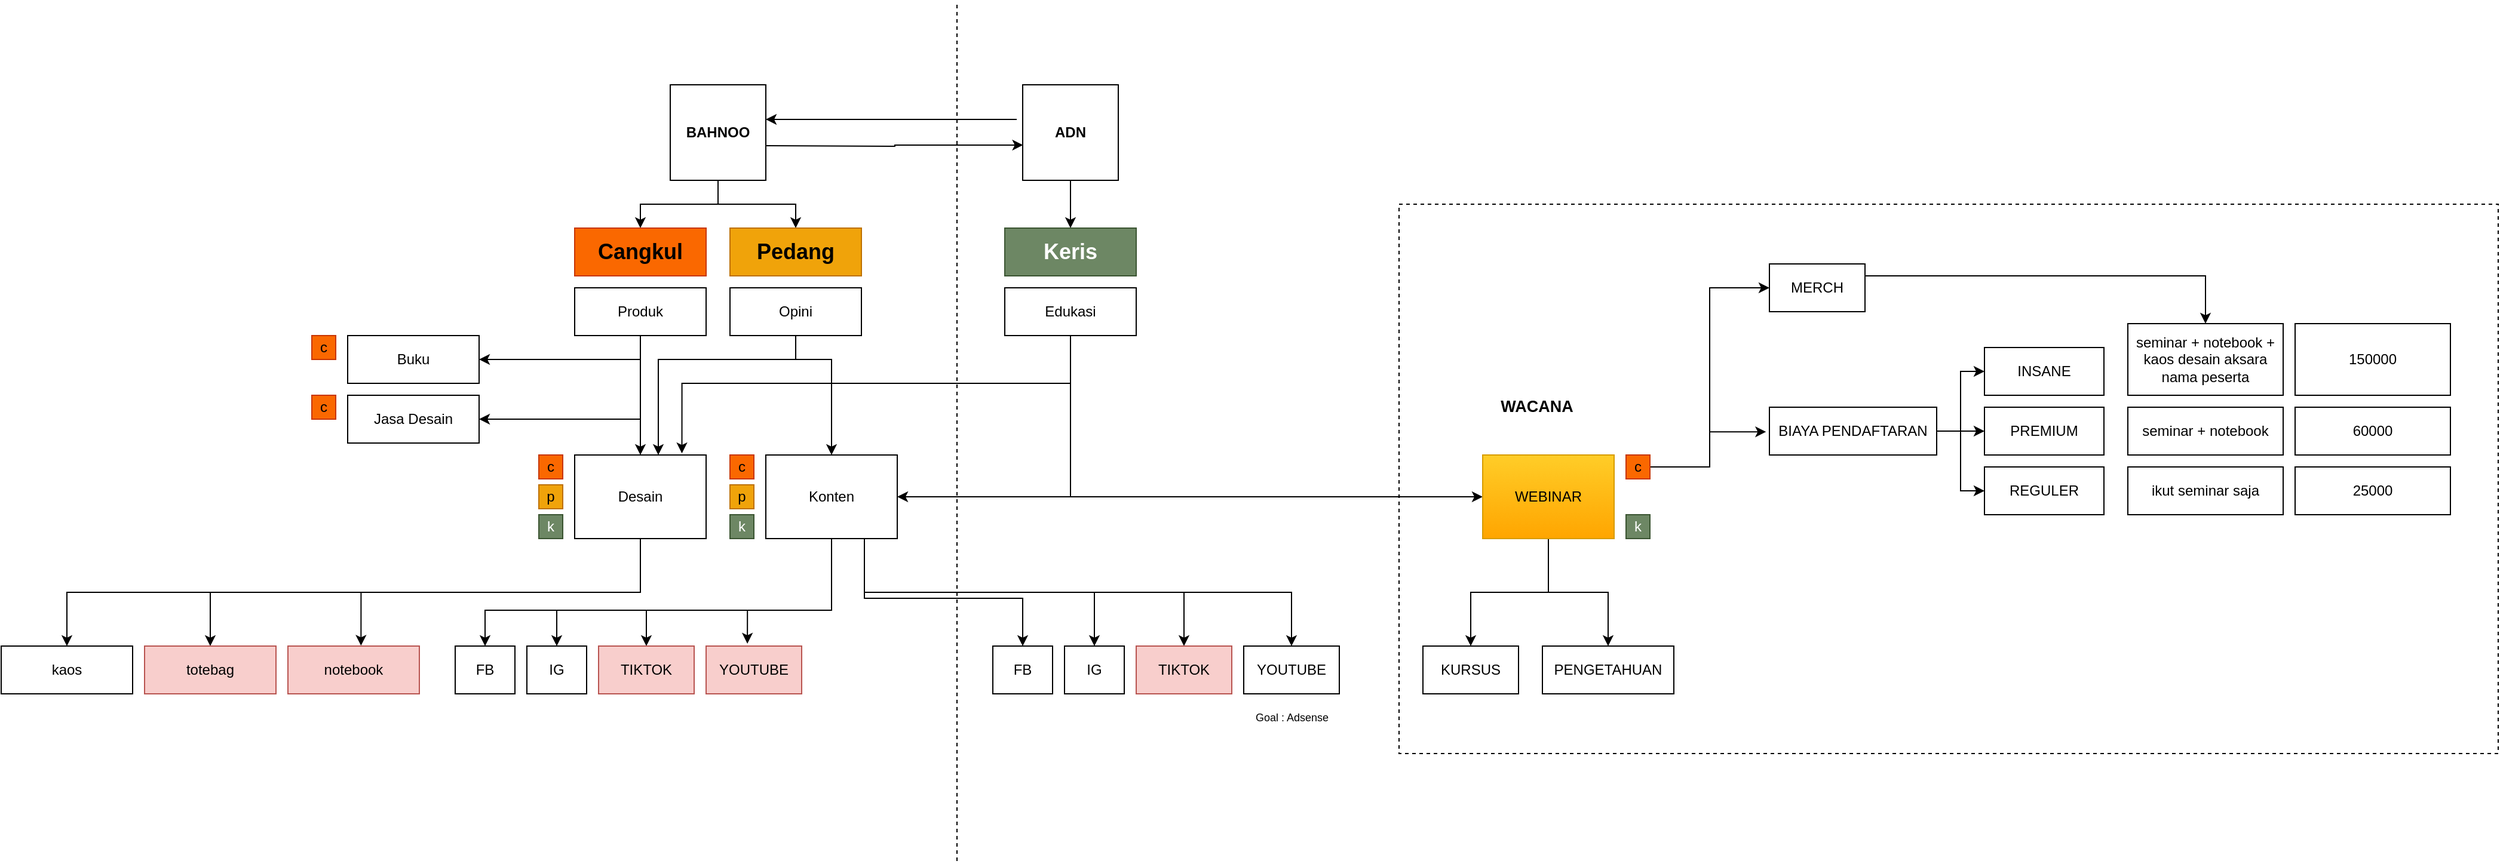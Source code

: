 <mxfile version="20.7.4" type="github">
  <diagram id="3FAYzUAJw1p4qOGToEqN" name="Page-1">
    <mxGraphModel dx="2200" dy="1105" grid="1" gridSize="10" guides="1" tooltips="1" connect="1" arrows="1" fold="1" page="1" pageScale="1" pageWidth="2336" pageHeight="1654" math="0" shadow="0">
      <root>
        <mxCell id="0" />
        <mxCell id="1" parent="0" />
        <mxCell id="JSvmi1KyG3PtcBwtpsvf-38" value="" style="rounded=0;whiteSpace=wrap;html=1;strokeWidth=1;fontSize=9;fillColor=none;dashed=1;" vertex="1" parent="1">
          <mxGeometry x="1270" y="510" width="920" height="460" as="geometry" />
        </mxCell>
        <mxCell id="1m_I83HTcoRCwd1rOjIo-9" style="edgeStyle=orthogonalEdgeStyle;rounded=0;orthogonalLoop=1;jettySize=auto;html=1;exitX=0.5;exitY=1;exitDx=0;exitDy=0;entryX=0.5;entryY=0;entryDx=0;entryDy=0;" parent="1" source="1m_I83HTcoRCwd1rOjIo-1" target="1m_I83HTcoRCwd1rOjIo-5" edge="1">
          <mxGeometry relative="1" as="geometry" />
        </mxCell>
        <mxCell id="1m_I83HTcoRCwd1rOjIo-10" style="edgeStyle=orthogonalEdgeStyle;rounded=0;orthogonalLoop=1;jettySize=auto;html=1;exitX=0.5;exitY=1;exitDx=0;exitDy=0;entryX=0.5;entryY=0;entryDx=0;entryDy=0;" parent="1" source="1m_I83HTcoRCwd1rOjIo-1" target="1m_I83HTcoRCwd1rOjIo-7" edge="1">
          <mxGeometry relative="1" as="geometry" />
        </mxCell>
        <mxCell id="1m_I83HTcoRCwd1rOjIo-14" style="edgeStyle=orthogonalEdgeStyle;rounded=0;orthogonalLoop=1;jettySize=auto;html=1;exitX=1;exitY=0.75;exitDx=0;exitDy=0;entryX=0.004;entryY=0.631;entryDx=0;entryDy=0;entryPerimeter=0;" parent="1" target="1m_I83HTcoRCwd1rOjIo-2" edge="1">
          <mxGeometry relative="1" as="geometry">
            <mxPoint x="740" y="461" as="sourcePoint" />
            <mxPoint x="900" y="461" as="targetPoint" />
          </mxGeometry>
        </mxCell>
        <mxCell id="1m_I83HTcoRCwd1rOjIo-1" value="&lt;b&gt;BAHNOO&lt;/b&gt;" style="whiteSpace=wrap;html=1;aspect=fixed;" parent="1" vertex="1">
          <mxGeometry x="660" y="410" width="80" height="80" as="geometry" />
        </mxCell>
        <mxCell id="1m_I83HTcoRCwd1rOjIo-13" style="edgeStyle=orthogonalEdgeStyle;rounded=0;orthogonalLoop=1;jettySize=auto;html=1;entryX=1;entryY=0.25;entryDx=0;entryDy=0;" parent="1" edge="1">
          <mxGeometry relative="1" as="geometry">
            <mxPoint x="950" y="439" as="sourcePoint" />
            <mxPoint x="740" y="439" as="targetPoint" />
          </mxGeometry>
        </mxCell>
        <mxCell id="1m_I83HTcoRCwd1rOjIo-15" style="edgeStyle=orthogonalEdgeStyle;rounded=0;orthogonalLoop=1;jettySize=auto;html=1;exitX=0.5;exitY=1;exitDx=0;exitDy=0;entryX=0.5;entryY=0;entryDx=0;entryDy=0;" parent="1" source="1m_I83HTcoRCwd1rOjIo-2" target="1m_I83HTcoRCwd1rOjIo-8" edge="1">
          <mxGeometry relative="1" as="geometry" />
        </mxCell>
        <mxCell id="1m_I83HTcoRCwd1rOjIo-2" value="&lt;div&gt;&lt;b&gt;ADN&lt;/b&gt;&lt;/div&gt;" style="whiteSpace=wrap;html=1;aspect=fixed;" parent="1" vertex="1">
          <mxGeometry x="955" y="410" width="80" height="80" as="geometry" />
        </mxCell>
        <mxCell id="1m_I83HTcoRCwd1rOjIo-5" value="&lt;h2&gt;Cangkul&lt;/h2&gt;" style="rounded=0;whiteSpace=wrap;html=1;fillColor=#fa6800;strokeColor=#C73500;fontColor=#000000;" parent="1" vertex="1">
          <mxGeometry x="580" y="530" width="110" height="40" as="geometry" />
        </mxCell>
        <mxCell id="1m_I83HTcoRCwd1rOjIo-7" value="&lt;h2&gt;Pedang&lt;/h2&gt;" style="rounded=0;whiteSpace=wrap;html=1;fillColor=#f0a30a;strokeColor=#BD7000;fontColor=#000000;" parent="1" vertex="1">
          <mxGeometry x="710" y="530" width="110" height="40" as="geometry" />
        </mxCell>
        <mxCell id="1m_I83HTcoRCwd1rOjIo-8" value="&lt;h2&gt;Keris&lt;/h2&gt;" style="rounded=0;whiteSpace=wrap;html=1;fillColor=#6d8764;strokeColor=#3A5431;fontColor=#ffffff;" parent="1" vertex="1">
          <mxGeometry x="940" y="530" width="110" height="40" as="geometry" />
        </mxCell>
        <mxCell id="1m_I83HTcoRCwd1rOjIo-30" style="edgeStyle=orthogonalEdgeStyle;rounded=0;orthogonalLoop=1;jettySize=auto;html=1;exitX=0.5;exitY=1;exitDx=0;exitDy=0;entryX=1;entryY=0.5;entryDx=0;entryDy=0;" parent="1" source="1m_I83HTcoRCwd1rOjIo-16" target="1m_I83HTcoRCwd1rOjIo-25" edge="1">
          <mxGeometry relative="1" as="geometry" />
        </mxCell>
        <mxCell id="1m_I83HTcoRCwd1rOjIo-31" style="edgeStyle=orthogonalEdgeStyle;rounded=0;orthogonalLoop=1;jettySize=auto;html=1;exitX=0.5;exitY=1;exitDx=0;exitDy=0;entryX=0.816;entryY=-0.02;entryDx=0;entryDy=0;entryPerimeter=0;" parent="1" source="1m_I83HTcoRCwd1rOjIo-16" target="1m_I83HTcoRCwd1rOjIo-19" edge="1">
          <mxGeometry relative="1" as="geometry">
            <Array as="points">
              <mxPoint x="995" y="660" />
              <mxPoint x="670" y="660" />
            </Array>
          </mxGeometry>
        </mxCell>
        <mxCell id="JSvmi1KyG3PtcBwtpsvf-40" style="edgeStyle=orthogonalEdgeStyle;rounded=0;orthogonalLoop=1;jettySize=auto;html=1;exitX=0.5;exitY=1;exitDx=0;exitDy=0;entryX=0;entryY=0.5;entryDx=0;entryDy=0;fontSize=9;" edge="1" parent="1" source="1m_I83HTcoRCwd1rOjIo-16" target="JSvmi1KyG3PtcBwtpsvf-34">
          <mxGeometry relative="1" as="geometry" />
        </mxCell>
        <mxCell id="1m_I83HTcoRCwd1rOjIo-16" value="Edukasi" style="rounded=0;whiteSpace=wrap;html=1;" parent="1" vertex="1">
          <mxGeometry x="940" y="580" width="110" height="40" as="geometry" />
        </mxCell>
        <mxCell id="1m_I83HTcoRCwd1rOjIo-26" style="edgeStyle=orthogonalEdgeStyle;rounded=0;orthogonalLoop=1;jettySize=auto;html=1;exitX=0.5;exitY=1;exitDx=0;exitDy=0;entryX=0.5;entryY=0;entryDx=0;entryDy=0;" parent="1" source="1m_I83HTcoRCwd1rOjIo-17" target="1m_I83HTcoRCwd1rOjIo-25" edge="1">
          <mxGeometry relative="1" as="geometry">
            <Array as="points">
              <mxPoint x="765" y="640" />
              <mxPoint x="795" y="640" />
            </Array>
          </mxGeometry>
        </mxCell>
        <mxCell id="1m_I83HTcoRCwd1rOjIo-29" style="edgeStyle=orthogonalEdgeStyle;rounded=0;orthogonalLoop=1;jettySize=auto;html=1;exitX=0.5;exitY=1;exitDx=0;exitDy=0;" parent="1" source="1m_I83HTcoRCwd1rOjIo-17" target="1m_I83HTcoRCwd1rOjIo-19" edge="1">
          <mxGeometry relative="1" as="geometry">
            <Array as="points">
              <mxPoint x="765" y="640" />
              <mxPoint x="650" y="640" />
            </Array>
          </mxGeometry>
        </mxCell>
        <mxCell id="1m_I83HTcoRCwd1rOjIo-17" value="Opini" style="rounded=0;whiteSpace=wrap;html=1;" parent="1" vertex="1">
          <mxGeometry x="710" y="580" width="110" height="40" as="geometry" />
        </mxCell>
        <mxCell id="1m_I83HTcoRCwd1rOjIo-23" style="edgeStyle=orthogonalEdgeStyle;rounded=0;orthogonalLoop=1;jettySize=auto;html=1;exitX=0.5;exitY=1;exitDx=0;exitDy=0;entryX=1;entryY=0.5;entryDx=0;entryDy=0;" parent="1" source="1m_I83HTcoRCwd1rOjIo-18" target="1m_I83HTcoRCwd1rOjIo-20" edge="1">
          <mxGeometry relative="1" as="geometry" />
        </mxCell>
        <mxCell id="1m_I83HTcoRCwd1rOjIo-24" style="edgeStyle=orthogonalEdgeStyle;rounded=0;orthogonalLoop=1;jettySize=auto;html=1;exitX=0.5;exitY=1;exitDx=0;exitDy=0;entryX=1;entryY=0.5;entryDx=0;entryDy=0;" parent="1" source="1m_I83HTcoRCwd1rOjIo-18" target="1m_I83HTcoRCwd1rOjIo-21" edge="1">
          <mxGeometry relative="1" as="geometry" />
        </mxCell>
        <mxCell id="1m_I83HTcoRCwd1rOjIo-28" style="edgeStyle=orthogonalEdgeStyle;rounded=0;orthogonalLoop=1;jettySize=auto;html=1;exitX=0.5;exitY=1;exitDx=0;exitDy=0;entryX=0.5;entryY=0;entryDx=0;entryDy=0;" parent="1" source="1m_I83HTcoRCwd1rOjIo-18" target="1m_I83HTcoRCwd1rOjIo-19" edge="1">
          <mxGeometry relative="1" as="geometry" />
        </mxCell>
        <mxCell id="1m_I83HTcoRCwd1rOjIo-18" value="Produk" style="rounded=0;whiteSpace=wrap;html=1;" parent="1" vertex="1">
          <mxGeometry x="580" y="580" width="110" height="40" as="geometry" />
        </mxCell>
        <mxCell id="1m_I83HTcoRCwd1rOjIo-33" style="edgeStyle=orthogonalEdgeStyle;rounded=0;orthogonalLoop=1;jettySize=auto;html=1;exitX=0.5;exitY=1;exitDx=0;exitDy=0;entryX=0.5;entryY=0;entryDx=0;entryDy=0;" parent="1" source="1m_I83HTcoRCwd1rOjIo-19" target="1m_I83HTcoRCwd1rOjIo-32" edge="1">
          <mxGeometry relative="1" as="geometry" />
        </mxCell>
        <mxCell id="1m_I83HTcoRCwd1rOjIo-36" style="edgeStyle=orthogonalEdgeStyle;rounded=0;orthogonalLoop=1;jettySize=auto;html=1;exitX=0.5;exitY=1;exitDx=0;exitDy=0;entryX=0.556;entryY=-0.008;entryDx=0;entryDy=0;entryPerimeter=0;" parent="1" source="1m_I83HTcoRCwd1rOjIo-19" target="1m_I83HTcoRCwd1rOjIo-35" edge="1">
          <mxGeometry relative="1" as="geometry" />
        </mxCell>
        <mxCell id="1m_I83HTcoRCwd1rOjIo-37" style="edgeStyle=orthogonalEdgeStyle;rounded=0;orthogonalLoop=1;jettySize=auto;html=1;exitX=0.5;exitY=1;exitDx=0;exitDy=0;entryX=0.5;entryY=0;entryDx=0;entryDy=0;" parent="1" source="1m_I83HTcoRCwd1rOjIo-19" target="1m_I83HTcoRCwd1rOjIo-34" edge="1">
          <mxGeometry relative="1" as="geometry" />
        </mxCell>
        <mxCell id="1m_I83HTcoRCwd1rOjIo-19" value="Desain" style="rounded=0;whiteSpace=wrap;html=1;" parent="1" vertex="1">
          <mxGeometry x="580" y="720" width="110" height="70" as="geometry" />
        </mxCell>
        <mxCell id="1m_I83HTcoRCwd1rOjIo-20" value="Buku" style="rounded=0;whiteSpace=wrap;html=1;" parent="1" vertex="1">
          <mxGeometry x="390" y="620" width="110" height="40" as="geometry" />
        </mxCell>
        <mxCell id="1m_I83HTcoRCwd1rOjIo-21" value="Jasa Desain" style="rounded=0;whiteSpace=wrap;html=1;" parent="1" vertex="1">
          <mxGeometry x="390" y="670" width="110" height="40" as="geometry" />
        </mxCell>
        <mxCell id="JSvmi1KyG3PtcBwtpsvf-20" style="edgeStyle=orthogonalEdgeStyle;rounded=0;orthogonalLoop=1;jettySize=auto;html=1;exitX=0.5;exitY=1;exitDx=0;exitDy=0;entryX=0.5;entryY=0;entryDx=0;entryDy=0;" edge="1" parent="1" source="1m_I83HTcoRCwd1rOjIo-25" target="JSvmi1KyG3PtcBwtpsvf-8">
          <mxGeometry relative="1" as="geometry">
            <Array as="points">
              <mxPoint x="795" y="850" />
              <mxPoint x="505" y="850" />
            </Array>
          </mxGeometry>
        </mxCell>
        <mxCell id="JSvmi1KyG3PtcBwtpsvf-21" style="edgeStyle=orthogonalEdgeStyle;rounded=0;orthogonalLoop=1;jettySize=auto;html=1;exitX=0.5;exitY=1;exitDx=0;exitDy=0;entryX=0.5;entryY=0;entryDx=0;entryDy=0;" edge="1" parent="1" source="1m_I83HTcoRCwd1rOjIo-25" target="JSvmi1KyG3PtcBwtpsvf-9">
          <mxGeometry relative="1" as="geometry">
            <Array as="points">
              <mxPoint x="795" y="850" />
              <mxPoint x="565" y="850" />
            </Array>
          </mxGeometry>
        </mxCell>
        <mxCell id="JSvmi1KyG3PtcBwtpsvf-22" style="edgeStyle=orthogonalEdgeStyle;rounded=0;orthogonalLoop=1;jettySize=auto;html=1;exitX=0.5;exitY=1;exitDx=0;exitDy=0;entryX=0.5;entryY=0;entryDx=0;entryDy=0;" edge="1" parent="1" source="1m_I83HTcoRCwd1rOjIo-25" target="JSvmi1KyG3PtcBwtpsvf-11">
          <mxGeometry relative="1" as="geometry">
            <Array as="points">
              <mxPoint x="795" y="850" />
              <mxPoint x="640" y="850" />
            </Array>
          </mxGeometry>
        </mxCell>
        <mxCell id="JSvmi1KyG3PtcBwtpsvf-23" style="edgeStyle=orthogonalEdgeStyle;rounded=0;orthogonalLoop=1;jettySize=auto;html=1;exitX=0.5;exitY=1;exitDx=0;exitDy=0;entryX=0.432;entryY=-0.05;entryDx=0;entryDy=0;entryPerimeter=0;" edge="1" parent="1" source="1m_I83HTcoRCwd1rOjIo-25" target="JSvmi1KyG3PtcBwtpsvf-10">
          <mxGeometry relative="1" as="geometry">
            <Array as="points">
              <mxPoint x="795" y="850" />
              <mxPoint x="725" y="850" />
            </Array>
          </mxGeometry>
        </mxCell>
        <mxCell id="JSvmi1KyG3PtcBwtpsvf-27" style="edgeStyle=orthogonalEdgeStyle;rounded=0;orthogonalLoop=1;jettySize=auto;html=1;exitX=0.75;exitY=1;exitDx=0;exitDy=0;entryX=0.5;entryY=0;entryDx=0;entryDy=0;fontSize=9;" edge="1" parent="1" source="1m_I83HTcoRCwd1rOjIo-25" target="JSvmi1KyG3PtcBwtpsvf-12">
          <mxGeometry relative="1" as="geometry">
            <Array as="points">
              <mxPoint x="823" y="840" />
              <mxPoint x="955" y="840" />
            </Array>
          </mxGeometry>
        </mxCell>
        <mxCell id="JSvmi1KyG3PtcBwtpsvf-28" style="edgeStyle=orthogonalEdgeStyle;rounded=0;orthogonalLoop=1;jettySize=auto;html=1;exitX=0.75;exitY=1;exitDx=0;exitDy=0;fontSize=9;" edge="1" parent="1" source="1m_I83HTcoRCwd1rOjIo-25" target="JSvmi1KyG3PtcBwtpsvf-13">
          <mxGeometry relative="1" as="geometry" />
        </mxCell>
        <mxCell id="JSvmi1KyG3PtcBwtpsvf-29" style="edgeStyle=orthogonalEdgeStyle;rounded=0;orthogonalLoop=1;jettySize=auto;html=1;exitX=0.75;exitY=1;exitDx=0;exitDy=0;entryX=0.5;entryY=0;entryDx=0;entryDy=0;fontSize=9;" edge="1" parent="1" source="1m_I83HTcoRCwd1rOjIo-25" target="JSvmi1KyG3PtcBwtpsvf-15">
          <mxGeometry relative="1" as="geometry" />
        </mxCell>
        <mxCell id="JSvmi1KyG3PtcBwtpsvf-30" style="edgeStyle=orthogonalEdgeStyle;rounded=0;orthogonalLoop=1;jettySize=auto;html=1;exitX=0.75;exitY=1;exitDx=0;exitDy=0;entryX=0.5;entryY=0;entryDx=0;entryDy=0;fontSize=9;" edge="1" parent="1" source="1m_I83HTcoRCwd1rOjIo-25" target="JSvmi1KyG3PtcBwtpsvf-14">
          <mxGeometry relative="1" as="geometry" />
        </mxCell>
        <mxCell id="1m_I83HTcoRCwd1rOjIo-25" value="Konten" style="rounded=0;whiteSpace=wrap;html=1;" parent="1" vertex="1">
          <mxGeometry x="740" y="720" width="110" height="70" as="geometry" />
        </mxCell>
        <mxCell id="1m_I83HTcoRCwd1rOjIo-32" value="kaos" style="rounded=0;whiteSpace=wrap;html=1;" parent="1" vertex="1">
          <mxGeometry x="100" y="880" width="110" height="40" as="geometry" />
        </mxCell>
        <mxCell id="1m_I83HTcoRCwd1rOjIo-34" value="totebag" style="rounded=0;whiteSpace=wrap;html=1;fillColor=#f8cecc;strokeColor=#b85450;" parent="1" vertex="1">
          <mxGeometry x="220" y="880" width="110" height="40" as="geometry" />
        </mxCell>
        <mxCell id="1m_I83HTcoRCwd1rOjIo-35" value="notebook" style="rounded=0;whiteSpace=wrap;html=1;fillColor=#f8cecc;strokeColor=#b85450;" parent="1" vertex="1">
          <mxGeometry x="340" y="880" width="110" height="40" as="geometry" />
        </mxCell>
        <mxCell id="JSvmi1KyG3PtcBwtpsvf-1" value="c" style="rounded=0;whiteSpace=wrap;html=1;fillColor=#fa6800;strokeColor=#C73500;fontColor=#000000;" vertex="1" parent="1">
          <mxGeometry x="360" y="620" width="20" height="20" as="geometry" />
        </mxCell>
        <mxCell id="JSvmi1KyG3PtcBwtpsvf-2" value="c" style="rounded=0;whiteSpace=wrap;html=1;fillColor=#fa6800;strokeColor=#C73500;fontColor=#000000;" vertex="1" parent="1">
          <mxGeometry x="360" y="670" width="20" height="20" as="geometry" />
        </mxCell>
        <mxCell id="JSvmi1KyG3PtcBwtpsvf-4" value="c" style="rounded=0;whiteSpace=wrap;html=1;fillColor=#fa6800;strokeColor=#C73500;fontColor=#000000;" vertex="1" parent="1">
          <mxGeometry x="550" y="720" width="20" height="20" as="geometry" />
        </mxCell>
        <mxCell id="JSvmi1KyG3PtcBwtpsvf-5" value="p" style="rounded=0;whiteSpace=wrap;html=1;fillColor=#f0a30a;strokeColor=#BD7000;fontColor=#000000;" vertex="1" parent="1">
          <mxGeometry x="550" y="745" width="20" height="20" as="geometry" />
        </mxCell>
        <mxCell id="JSvmi1KyG3PtcBwtpsvf-6" value="k" style="rounded=0;whiteSpace=wrap;html=1;fillColor=#6d8764;strokeColor=#3A5431;fontColor=#ffffff;" vertex="1" parent="1">
          <mxGeometry x="550" y="770" width="20" height="20" as="geometry" />
        </mxCell>
        <mxCell id="JSvmi1KyG3PtcBwtpsvf-8" value="FB" style="rounded=0;whiteSpace=wrap;html=1;" vertex="1" parent="1">
          <mxGeometry x="480" y="880" width="50" height="40" as="geometry" />
        </mxCell>
        <mxCell id="JSvmi1KyG3PtcBwtpsvf-9" value="IG" style="rounded=0;whiteSpace=wrap;html=1;" vertex="1" parent="1">
          <mxGeometry x="540" y="880" width="50" height="40" as="geometry" />
        </mxCell>
        <mxCell id="JSvmi1KyG3PtcBwtpsvf-10" value="YOUTUBE" style="rounded=0;whiteSpace=wrap;html=1;fillColor=#f8cecc;strokeColor=#b85450;" vertex="1" parent="1">
          <mxGeometry x="690" y="880" width="80" height="40" as="geometry" />
        </mxCell>
        <mxCell id="JSvmi1KyG3PtcBwtpsvf-11" value="&lt;div&gt;TIKTOK&lt;/div&gt;" style="rounded=0;whiteSpace=wrap;html=1;fillColor=#f8cecc;strokeColor=#b85450;" vertex="1" parent="1">
          <mxGeometry x="600" y="880" width="80" height="40" as="geometry" />
        </mxCell>
        <mxCell id="JSvmi1KyG3PtcBwtpsvf-12" value="FB" style="rounded=0;whiteSpace=wrap;html=1;" vertex="1" parent="1">
          <mxGeometry x="930" y="880" width="50" height="40" as="geometry" />
        </mxCell>
        <mxCell id="JSvmi1KyG3PtcBwtpsvf-13" value="IG" style="rounded=0;whiteSpace=wrap;html=1;" vertex="1" parent="1">
          <mxGeometry x="990" y="880" width="50" height="40" as="geometry" />
        </mxCell>
        <mxCell id="JSvmi1KyG3PtcBwtpsvf-14" value="YOUTUBE" style="rounded=0;whiteSpace=wrap;html=1;" vertex="1" parent="1">
          <mxGeometry x="1140" y="880" width="80" height="40" as="geometry" />
        </mxCell>
        <mxCell id="JSvmi1KyG3PtcBwtpsvf-15" value="&lt;div&gt;TIKTOK&lt;/div&gt;" style="rounded=0;whiteSpace=wrap;html=1;fillColor=#f8cecc;strokeColor=#b85450;" vertex="1" parent="1">
          <mxGeometry x="1050" y="880" width="80" height="40" as="geometry" />
        </mxCell>
        <mxCell id="JSvmi1KyG3PtcBwtpsvf-16" value="" style="endArrow=none;dashed=1;html=1;rounded=0;" edge="1" parent="1">
          <mxGeometry width="50" height="50" relative="1" as="geometry">
            <mxPoint x="900" y="1060" as="sourcePoint" />
            <mxPoint x="900" y="340" as="targetPoint" />
          </mxGeometry>
        </mxCell>
        <mxCell id="JSvmi1KyG3PtcBwtpsvf-17" value="c" style="rounded=0;whiteSpace=wrap;html=1;fillColor=#fa6800;strokeColor=#C73500;fontColor=#000000;" vertex="1" parent="1">
          <mxGeometry x="710" y="720" width="20" height="20" as="geometry" />
        </mxCell>
        <mxCell id="JSvmi1KyG3PtcBwtpsvf-18" value="p" style="rounded=0;whiteSpace=wrap;html=1;fillColor=#f0a30a;strokeColor=#BD7000;fontColor=#000000;" vertex="1" parent="1">
          <mxGeometry x="710" y="745" width="20" height="20" as="geometry" />
        </mxCell>
        <mxCell id="JSvmi1KyG3PtcBwtpsvf-19" value="k" style="rounded=0;whiteSpace=wrap;html=1;fillColor=#6d8764;strokeColor=#3A5431;fontColor=#ffffff;" vertex="1" parent="1">
          <mxGeometry x="710" y="770" width="20" height="20" as="geometry" />
        </mxCell>
        <mxCell id="JSvmi1KyG3PtcBwtpsvf-26" value="&lt;font style=&quot;font-size: 9px;&quot;&gt;Goal : Adsense&lt;/font&gt;" style="text;html=1;align=center;verticalAlign=middle;resizable=0;points=[];autosize=1;strokeColor=none;fillColor=none;fontSize=8;" vertex="1" parent="1">
          <mxGeometry x="1135" y="930" width="90" height="20" as="geometry" />
        </mxCell>
        <mxCell id="JSvmi1KyG3PtcBwtpsvf-44" style="edgeStyle=orthogonalEdgeStyle;rounded=0;orthogonalLoop=1;jettySize=auto;html=1;exitX=0.5;exitY=1;exitDx=0;exitDy=0;entryX=0.5;entryY=0;entryDx=0;entryDy=0;fontSize=9;" edge="1" parent="1" source="JSvmi1KyG3PtcBwtpsvf-34" target="JSvmi1KyG3PtcBwtpsvf-43">
          <mxGeometry relative="1" as="geometry" />
        </mxCell>
        <mxCell id="JSvmi1KyG3PtcBwtpsvf-45" style="edgeStyle=orthogonalEdgeStyle;rounded=0;orthogonalLoop=1;jettySize=auto;html=1;exitX=0.5;exitY=1;exitDx=0;exitDy=0;entryX=0.5;entryY=0;entryDx=0;entryDy=0;fontSize=9;" edge="1" parent="1" source="JSvmi1KyG3PtcBwtpsvf-34" target="JSvmi1KyG3PtcBwtpsvf-35">
          <mxGeometry relative="1" as="geometry" />
        </mxCell>
        <mxCell id="JSvmi1KyG3PtcBwtpsvf-34" value="WEBINAR" style="rounded=0;whiteSpace=wrap;html=1;fillColor=#ffcd28;gradientColor=#ffa500;strokeColor=#d79b00;" vertex="1" parent="1">
          <mxGeometry x="1340" y="720" width="110" height="70" as="geometry" />
        </mxCell>
        <mxCell id="JSvmi1KyG3PtcBwtpsvf-35" value="PENGETAHUAN" style="rounded=0;whiteSpace=wrap;html=1;" vertex="1" parent="1">
          <mxGeometry x="1390" y="880" width="110" height="40" as="geometry" />
        </mxCell>
        <mxCell id="JSvmi1KyG3PtcBwtpsvf-39" value="&lt;h2&gt;WACANA&lt;/h2&gt;" style="text;html=1;align=center;verticalAlign=middle;resizable=0;points=[];autosize=1;strokeColor=none;fillColor=none;fontSize=9;fontStyle=1" vertex="1" parent="1">
          <mxGeometry x="1345" y="655" width="80" height="50" as="geometry" />
        </mxCell>
        <mxCell id="JSvmi1KyG3PtcBwtpsvf-50" style="edgeStyle=orthogonalEdgeStyle;rounded=0;orthogonalLoop=1;jettySize=auto;html=1;exitX=1;exitY=0.5;exitDx=0;exitDy=0;entryX=-0.02;entryY=0.515;entryDx=0;entryDy=0;entryPerimeter=0;fontSize=9;" edge="1" parent="1" source="JSvmi1KyG3PtcBwtpsvf-41" target="JSvmi1KyG3PtcBwtpsvf-47">
          <mxGeometry relative="1" as="geometry" />
        </mxCell>
        <mxCell id="JSvmi1KyG3PtcBwtpsvf-51" style="edgeStyle=orthogonalEdgeStyle;rounded=0;orthogonalLoop=1;jettySize=auto;html=1;exitX=1;exitY=0.5;exitDx=0;exitDy=0;entryX=0;entryY=0.5;entryDx=0;entryDy=0;fontSize=9;" edge="1" parent="1" source="JSvmi1KyG3PtcBwtpsvf-41" target="JSvmi1KyG3PtcBwtpsvf-48">
          <mxGeometry relative="1" as="geometry" />
        </mxCell>
        <mxCell id="JSvmi1KyG3PtcBwtpsvf-41" value="c" style="rounded=0;whiteSpace=wrap;html=1;fillColor=#fa6800;strokeColor=#C73500;fontColor=#000000;" vertex="1" parent="1">
          <mxGeometry x="1460" y="720" width="20" height="20" as="geometry" />
        </mxCell>
        <mxCell id="JSvmi1KyG3PtcBwtpsvf-42" value="k" style="rounded=0;whiteSpace=wrap;html=1;fillColor=#6d8764;strokeColor=#3A5431;fontColor=#ffffff;" vertex="1" parent="1">
          <mxGeometry x="1460" y="770" width="20" height="20" as="geometry" />
        </mxCell>
        <mxCell id="JSvmi1KyG3PtcBwtpsvf-43" value="KURSUS" style="rounded=0;whiteSpace=wrap;html=1;" vertex="1" parent="1">
          <mxGeometry x="1290" y="880" width="80" height="40" as="geometry" />
        </mxCell>
        <mxCell id="JSvmi1KyG3PtcBwtpsvf-55" style="edgeStyle=orthogonalEdgeStyle;rounded=0;orthogonalLoop=1;jettySize=auto;html=1;exitX=1;exitY=0.5;exitDx=0;exitDy=0;entryX=0;entryY=0.5;entryDx=0;entryDy=0;fontSize=9;" edge="1" parent="1" source="JSvmi1KyG3PtcBwtpsvf-47" target="JSvmi1KyG3PtcBwtpsvf-53">
          <mxGeometry relative="1" as="geometry" />
        </mxCell>
        <mxCell id="JSvmi1KyG3PtcBwtpsvf-56" style="edgeStyle=orthogonalEdgeStyle;rounded=0;orthogonalLoop=1;jettySize=auto;html=1;exitX=1;exitY=0.5;exitDx=0;exitDy=0;entryX=0;entryY=0.5;entryDx=0;entryDy=0;fontSize=9;" edge="1" parent="1" source="JSvmi1KyG3PtcBwtpsvf-47" target="JSvmi1KyG3PtcBwtpsvf-54">
          <mxGeometry relative="1" as="geometry" />
        </mxCell>
        <mxCell id="JSvmi1KyG3PtcBwtpsvf-58" style="edgeStyle=orthogonalEdgeStyle;rounded=0;orthogonalLoop=1;jettySize=auto;html=1;exitX=1;exitY=0.5;exitDx=0;exitDy=0;entryX=0;entryY=0.5;entryDx=0;entryDy=0;fontSize=9;" edge="1" parent="1" source="JSvmi1KyG3PtcBwtpsvf-47" target="JSvmi1KyG3PtcBwtpsvf-57">
          <mxGeometry relative="1" as="geometry" />
        </mxCell>
        <mxCell id="JSvmi1KyG3PtcBwtpsvf-47" value="BIAYA PENDAFTARAN" style="rounded=0;whiteSpace=wrap;html=1;" vertex="1" parent="1">
          <mxGeometry x="1580" y="680" width="140" height="40" as="geometry" />
        </mxCell>
        <mxCell id="JSvmi1KyG3PtcBwtpsvf-65" style="edgeStyle=orthogonalEdgeStyle;rounded=0;orthogonalLoop=1;jettySize=auto;html=1;exitX=1;exitY=0.25;exitDx=0;exitDy=0;entryX=0.5;entryY=0;entryDx=0;entryDy=0;fontSize=9;" edge="1" parent="1" source="JSvmi1KyG3PtcBwtpsvf-48" target="JSvmi1KyG3PtcBwtpsvf-61">
          <mxGeometry relative="1" as="geometry" />
        </mxCell>
        <mxCell id="JSvmi1KyG3PtcBwtpsvf-48" value="MERCH" style="rounded=0;whiteSpace=wrap;html=1;" vertex="1" parent="1">
          <mxGeometry x="1580" y="560" width="80" height="40" as="geometry" />
        </mxCell>
        <mxCell id="JSvmi1KyG3PtcBwtpsvf-53" value="PREMIUM" style="rounded=0;whiteSpace=wrap;html=1;" vertex="1" parent="1">
          <mxGeometry x="1760" y="680" width="100" height="40" as="geometry" />
        </mxCell>
        <mxCell id="JSvmi1KyG3PtcBwtpsvf-54" value="REGULER" style="rounded=0;whiteSpace=wrap;html=1;" vertex="1" parent="1">
          <mxGeometry x="1760" y="730" width="100" height="40" as="geometry" />
        </mxCell>
        <mxCell id="JSvmi1KyG3PtcBwtpsvf-57" value="INSANE" style="rounded=0;whiteSpace=wrap;html=1;" vertex="1" parent="1">
          <mxGeometry x="1760" y="630" width="100" height="40" as="geometry" />
        </mxCell>
        <mxCell id="JSvmi1KyG3PtcBwtpsvf-59" value="ikut seminar saja" style="rounded=0;whiteSpace=wrap;html=1;" vertex="1" parent="1">
          <mxGeometry x="1880" y="730" width="130" height="40" as="geometry" />
        </mxCell>
        <mxCell id="JSvmi1KyG3PtcBwtpsvf-60" value="seminar + notebook" style="rounded=0;whiteSpace=wrap;html=1;" vertex="1" parent="1">
          <mxGeometry x="1880" y="680" width="130" height="40" as="geometry" />
        </mxCell>
        <mxCell id="JSvmi1KyG3PtcBwtpsvf-61" value="seminar + notebook + kaos desain aksara nama peserta" style="rounded=0;whiteSpace=wrap;html=1;" vertex="1" parent="1">
          <mxGeometry x="1880" y="610" width="130" height="60" as="geometry" />
        </mxCell>
        <mxCell id="JSvmi1KyG3PtcBwtpsvf-62" value="&lt;div&gt;150000&lt;/div&gt;" style="rounded=0;whiteSpace=wrap;html=1;" vertex="1" parent="1">
          <mxGeometry x="2020" y="610" width="130" height="60" as="geometry" />
        </mxCell>
        <mxCell id="JSvmi1KyG3PtcBwtpsvf-63" value="&lt;div&gt;60000&lt;/div&gt;" style="rounded=0;whiteSpace=wrap;html=1;" vertex="1" parent="1">
          <mxGeometry x="2020" y="680" width="130" height="40" as="geometry" />
        </mxCell>
        <mxCell id="JSvmi1KyG3PtcBwtpsvf-64" value="25000" style="rounded=0;whiteSpace=wrap;html=1;" vertex="1" parent="1">
          <mxGeometry x="2020" y="730" width="130" height="40" as="geometry" />
        </mxCell>
      </root>
    </mxGraphModel>
  </diagram>
</mxfile>
